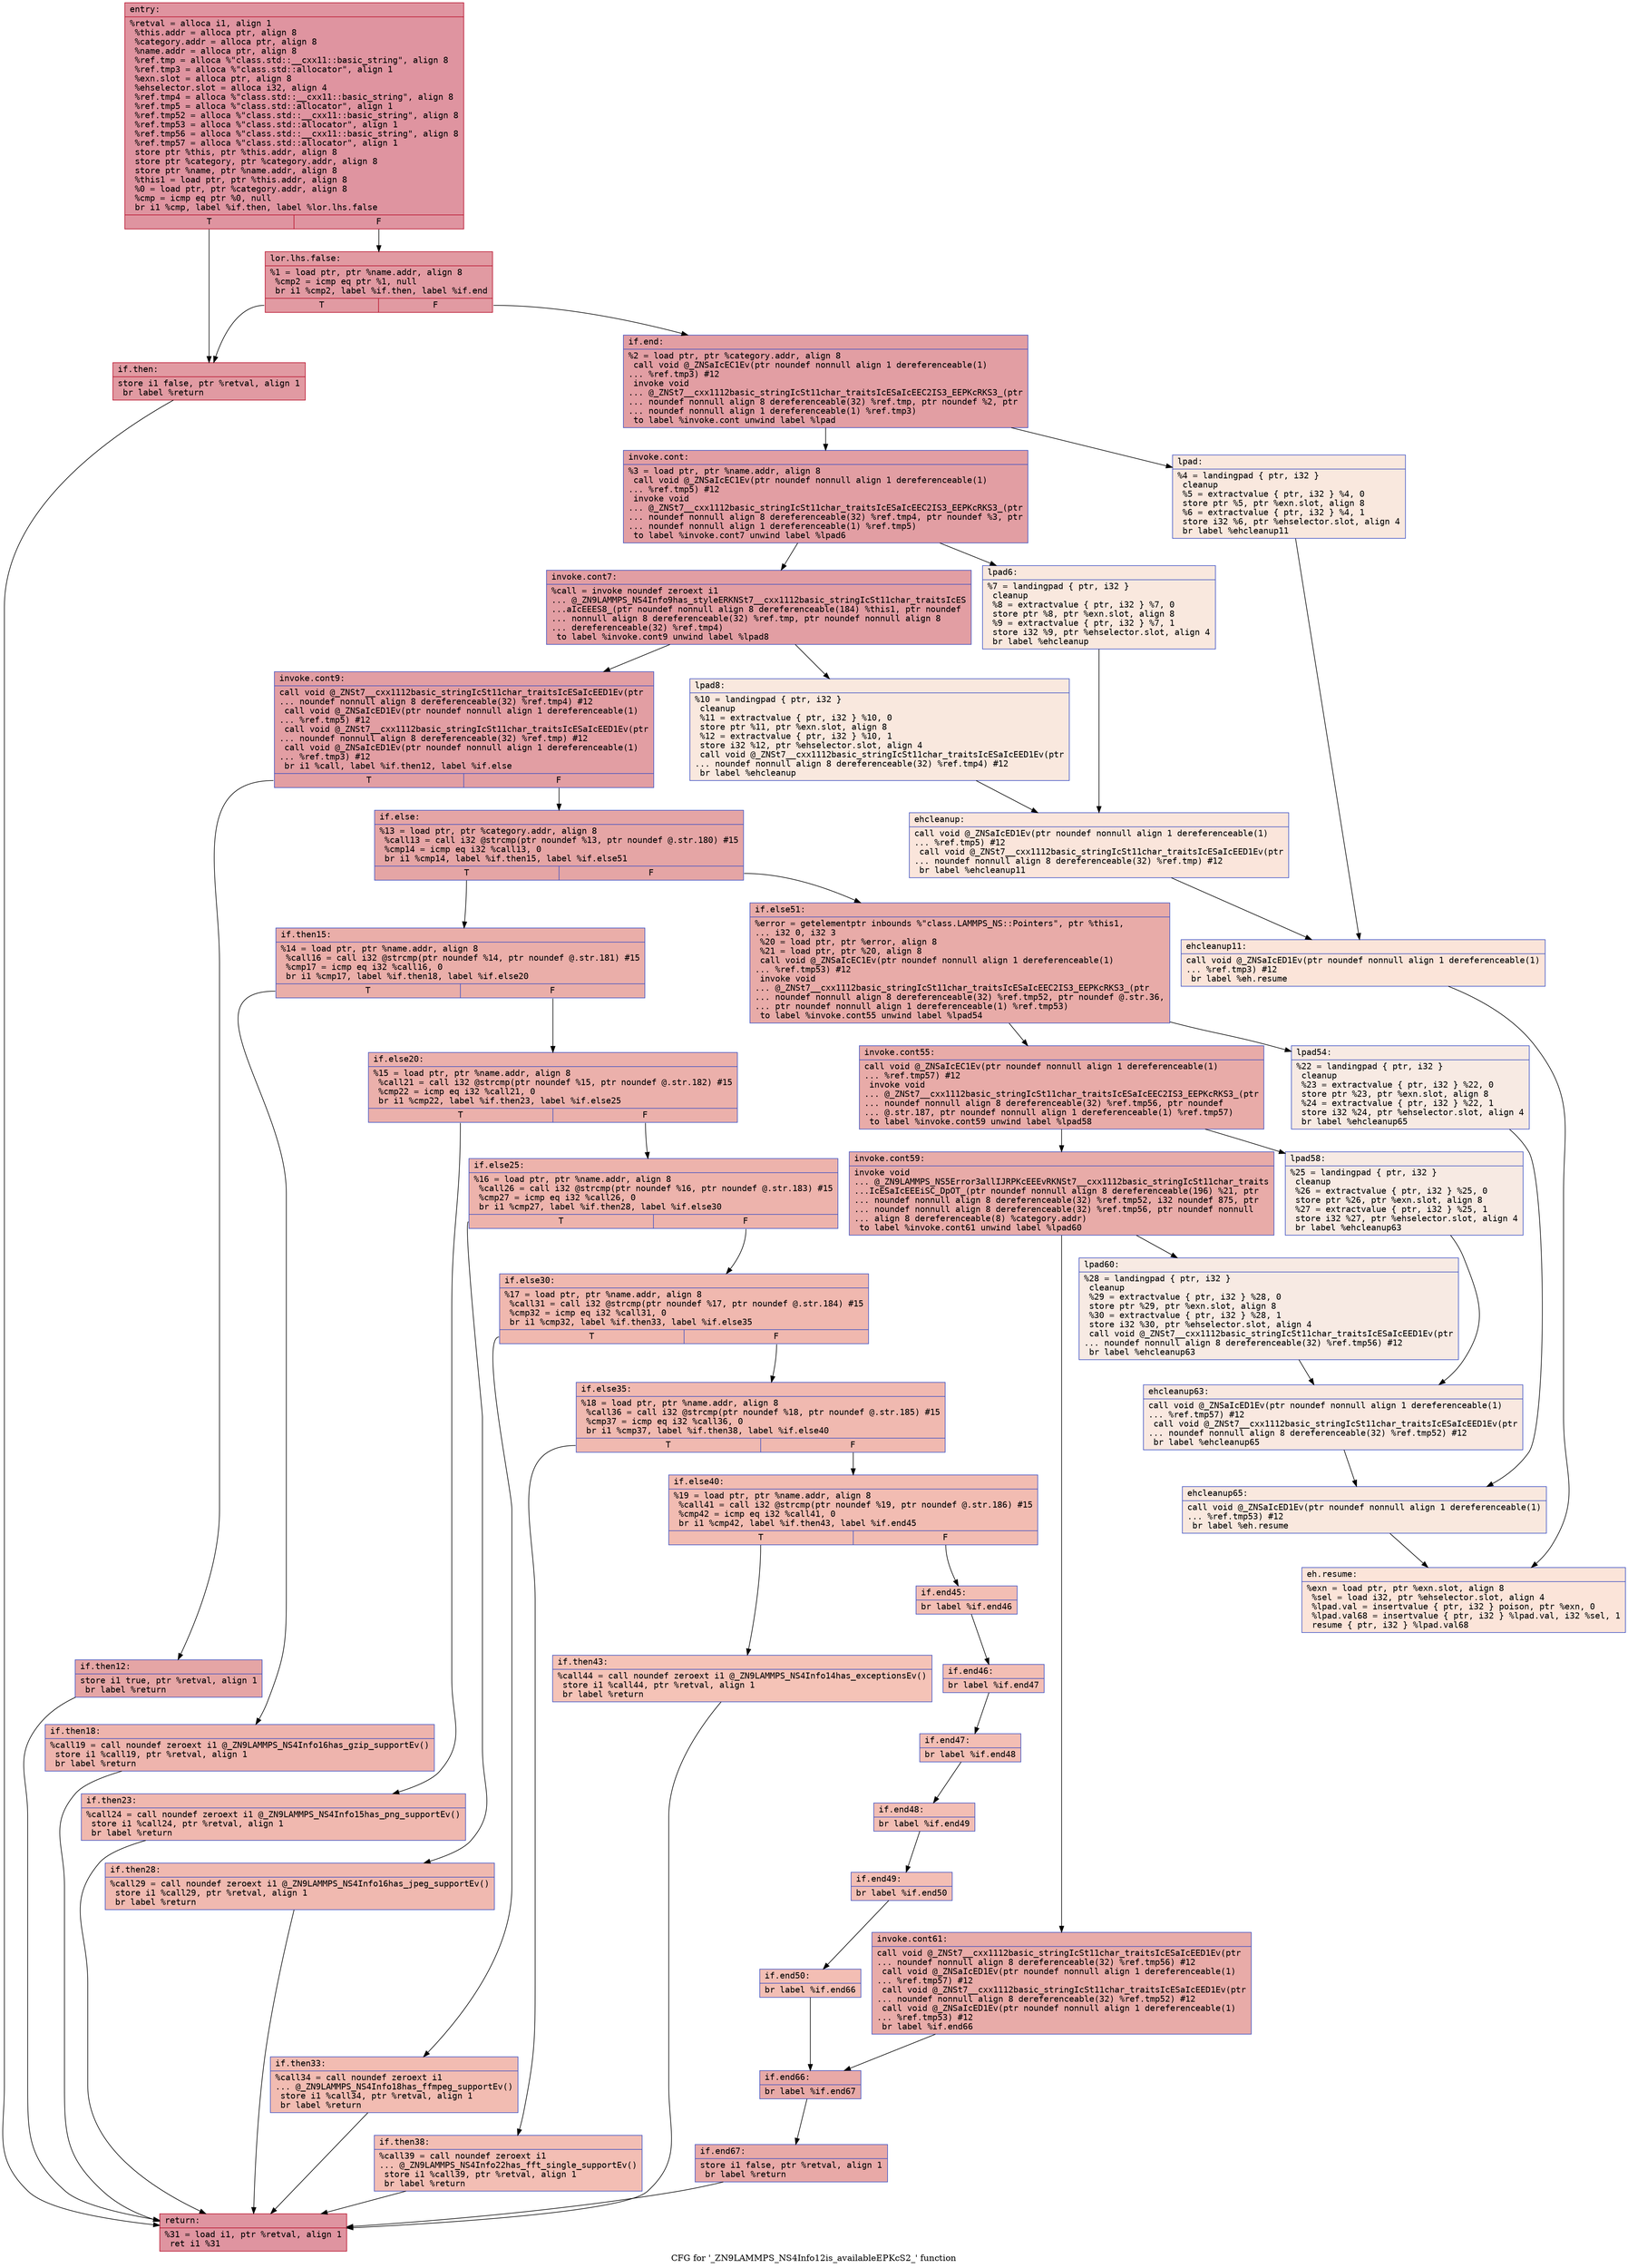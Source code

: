 digraph "CFG for '_ZN9LAMMPS_NS4Info12is_availableEPKcS2_' function" {
	label="CFG for '_ZN9LAMMPS_NS4Info12is_availableEPKcS2_' function";

	Node0x5628467866a0 [shape=record,color="#b70d28ff", style=filled, fillcolor="#b70d2870" fontname="Courier",label="{entry:\l|  %retval = alloca i1, align 1\l  %this.addr = alloca ptr, align 8\l  %category.addr = alloca ptr, align 8\l  %name.addr = alloca ptr, align 8\l  %ref.tmp = alloca %\"class.std::__cxx11::basic_string\", align 8\l  %ref.tmp3 = alloca %\"class.std::allocator\", align 1\l  %exn.slot = alloca ptr, align 8\l  %ehselector.slot = alloca i32, align 4\l  %ref.tmp4 = alloca %\"class.std::__cxx11::basic_string\", align 8\l  %ref.tmp5 = alloca %\"class.std::allocator\", align 1\l  %ref.tmp52 = alloca %\"class.std::__cxx11::basic_string\", align 8\l  %ref.tmp53 = alloca %\"class.std::allocator\", align 1\l  %ref.tmp56 = alloca %\"class.std::__cxx11::basic_string\", align 8\l  %ref.tmp57 = alloca %\"class.std::allocator\", align 1\l  store ptr %this, ptr %this.addr, align 8\l  store ptr %category, ptr %category.addr, align 8\l  store ptr %name, ptr %name.addr, align 8\l  %this1 = load ptr, ptr %this.addr, align 8\l  %0 = load ptr, ptr %category.addr, align 8\l  %cmp = icmp eq ptr %0, null\l  br i1 %cmp, label %if.then, label %lor.lhs.false\l|{<s0>T|<s1>F}}"];
	Node0x5628467866a0:s0 -> Node0x562846787560[tooltip="entry -> if.then\nProbability 37.50%" ];
	Node0x5628467866a0:s1 -> Node0x5628467875d0[tooltip="entry -> lor.lhs.false\nProbability 62.50%" ];
	Node0x5628467875d0 [shape=record,color="#b70d28ff", style=filled, fillcolor="#bb1b2c70" fontname="Courier",label="{lor.lhs.false:\l|  %1 = load ptr, ptr %name.addr, align 8\l  %cmp2 = icmp eq ptr %1, null\l  br i1 %cmp2, label %if.then, label %if.end\l|{<s0>T|<s1>F}}"];
	Node0x5628467875d0:s0 -> Node0x562846787560[tooltip="lor.lhs.false -> if.then\nProbability 37.50%" ];
	Node0x5628467875d0:s1 -> Node0x562846787830[tooltip="lor.lhs.false -> if.end\nProbability 62.50%" ];
	Node0x562846787560 [shape=record,color="#b70d28ff", style=filled, fillcolor="#bb1b2c70" fontname="Courier",label="{if.then:\l|  store i1 false, ptr %retval, align 1\l  br label %return\l}"];
	Node0x562846787560 -> Node0x5628467879f0[tooltip="if.then -> return\nProbability 100.00%" ];
	Node0x562846787830 [shape=record,color="#3d50c3ff", style=filled, fillcolor="#be242e70" fontname="Courier",label="{if.end:\l|  %2 = load ptr, ptr %category.addr, align 8\l  call void @_ZNSaIcEC1Ev(ptr noundef nonnull align 1 dereferenceable(1)\l... %ref.tmp3) #12\l  invoke void\l... @_ZNSt7__cxx1112basic_stringIcSt11char_traitsIcESaIcEEC2IS3_EEPKcRKS3_(ptr\l... noundef nonnull align 8 dereferenceable(32) %ref.tmp, ptr noundef %2, ptr\l... noundef nonnull align 1 dereferenceable(1) %ref.tmp3)\l          to label %invoke.cont unwind label %lpad\l}"];
	Node0x562846787830 -> Node0x562846787e70[tooltip="if.end -> invoke.cont\nProbability 100.00%" ];
	Node0x562846787830 -> Node0x562846787ef0[tooltip="if.end -> lpad\nProbability 0.00%" ];
	Node0x562846787e70 [shape=record,color="#3d50c3ff", style=filled, fillcolor="#be242e70" fontname="Courier",label="{invoke.cont:\l|  %3 = load ptr, ptr %name.addr, align 8\l  call void @_ZNSaIcEC1Ev(ptr noundef nonnull align 1 dereferenceable(1)\l... %ref.tmp5) #12\l  invoke void\l... @_ZNSt7__cxx1112basic_stringIcSt11char_traitsIcESaIcEEC2IS3_EEPKcRKS3_(ptr\l... noundef nonnull align 8 dereferenceable(32) %ref.tmp4, ptr noundef %3, ptr\l... noundef nonnull align 1 dereferenceable(1) %ref.tmp5)\l          to label %invoke.cont7 unwind label %lpad6\l}"];
	Node0x562846787e70 -> Node0x562846788270[tooltip="invoke.cont -> invoke.cont7\nProbability 100.00%" ];
	Node0x562846787e70 -> Node0x5628467882c0[tooltip="invoke.cont -> lpad6\nProbability 0.00%" ];
	Node0x562846788270 [shape=record,color="#3d50c3ff", style=filled, fillcolor="#be242e70" fontname="Courier",label="{invoke.cont7:\l|  %call = invoke noundef zeroext i1\l... @_ZN9LAMMPS_NS4Info9has_styleERKNSt7__cxx1112basic_stringIcSt11char_traitsIcES\l...aIcEEES8_(ptr noundef nonnull align 8 dereferenceable(184) %this1, ptr noundef\l... nonnull align 8 dereferenceable(32) %ref.tmp, ptr noundef nonnull align 8\l... dereferenceable(32) %ref.tmp4)\l          to label %invoke.cont9 unwind label %lpad8\l}"];
	Node0x562846788270 -> Node0x562846788220[tooltip="invoke.cont7 -> invoke.cont9\nProbability 100.00%" ];
	Node0x562846788270 -> Node0x5628467884f0[tooltip="invoke.cont7 -> lpad8\nProbability 0.00%" ];
	Node0x562846788220 [shape=record,color="#3d50c3ff", style=filled, fillcolor="#be242e70" fontname="Courier",label="{invoke.cont9:\l|  call void @_ZNSt7__cxx1112basic_stringIcSt11char_traitsIcESaIcEED1Ev(ptr\l... noundef nonnull align 8 dereferenceable(32) %ref.tmp4) #12\l  call void @_ZNSaIcED1Ev(ptr noundef nonnull align 1 dereferenceable(1)\l... %ref.tmp5) #12\l  call void @_ZNSt7__cxx1112basic_stringIcSt11char_traitsIcESaIcEED1Ev(ptr\l... noundef nonnull align 8 dereferenceable(32) %ref.tmp) #12\l  call void @_ZNSaIcED1Ev(ptr noundef nonnull align 1 dereferenceable(1)\l... %ref.tmp3) #12\l  br i1 %call, label %if.then12, label %if.else\l|{<s0>T|<s1>F}}"];
	Node0x562846788220:s0 -> Node0x562846788c20[tooltip="invoke.cont9 -> if.then12\nProbability 50.00%" ];
	Node0x562846788220:s1 -> Node0x562846788c70[tooltip="invoke.cont9 -> if.else\nProbability 50.00%" ];
	Node0x562846788c20 [shape=record,color="#3d50c3ff", style=filled, fillcolor="#c5333470" fontname="Courier",label="{if.then12:\l|  store i1 true, ptr %retval, align 1\l  br label %return\l}"];
	Node0x562846788c20 -> Node0x5628467879f0[tooltip="if.then12 -> return\nProbability 100.00%" ];
	Node0x562846787ef0 [shape=record,color="#3d50c3ff", style=filled, fillcolor="#f2cab570" fontname="Courier",label="{lpad:\l|  %4 = landingpad \{ ptr, i32 \}\l          cleanup\l  %5 = extractvalue \{ ptr, i32 \} %4, 0\l  store ptr %5, ptr %exn.slot, align 8\l  %6 = extractvalue \{ ptr, i32 \} %4, 1\l  store i32 %6, ptr %ehselector.slot, align 4\l  br label %ehcleanup11\l}"];
	Node0x562846787ef0 -> Node0x562846789130[tooltip="lpad -> ehcleanup11\nProbability 100.00%" ];
	Node0x5628467882c0 [shape=record,color="#3d50c3ff", style=filled, fillcolor="#f2cab570" fontname="Courier",label="{lpad6:\l|  %7 = landingpad \{ ptr, i32 \}\l          cleanup\l  %8 = extractvalue \{ ptr, i32 \} %7, 0\l  store ptr %8, ptr %exn.slot, align 8\l  %9 = extractvalue \{ ptr, i32 \} %7, 1\l  store i32 %9, ptr %ehselector.slot, align 4\l  br label %ehcleanup\l}"];
	Node0x5628467882c0 -> Node0x5628467894a0[tooltip="lpad6 -> ehcleanup\nProbability 100.00%" ];
	Node0x5628467884f0 [shape=record,color="#3d50c3ff", style=filled, fillcolor="#f2cab570" fontname="Courier",label="{lpad8:\l|  %10 = landingpad \{ ptr, i32 \}\l          cleanup\l  %11 = extractvalue \{ ptr, i32 \} %10, 0\l  store ptr %11, ptr %exn.slot, align 8\l  %12 = extractvalue \{ ptr, i32 \} %10, 1\l  store i32 %12, ptr %ehselector.slot, align 4\l  call void @_ZNSt7__cxx1112basic_stringIcSt11char_traitsIcESaIcEED1Ev(ptr\l... noundef nonnull align 8 dereferenceable(32) %ref.tmp4) #12\l  br label %ehcleanup\l}"];
	Node0x5628467884f0 -> Node0x5628467894a0[tooltip="lpad8 -> ehcleanup\nProbability 100.00%" ];
	Node0x5628467894a0 [shape=record,color="#3d50c3ff", style=filled, fillcolor="#f4c5ad70" fontname="Courier",label="{ehcleanup:\l|  call void @_ZNSaIcED1Ev(ptr noundef nonnull align 1 dereferenceable(1)\l... %ref.tmp5) #12\l  call void @_ZNSt7__cxx1112basic_stringIcSt11char_traitsIcESaIcEED1Ev(ptr\l... noundef nonnull align 8 dereferenceable(32) %ref.tmp) #12\l  br label %ehcleanup11\l}"];
	Node0x5628467894a0 -> Node0x562846789130[tooltip="ehcleanup -> ehcleanup11\nProbability 100.00%" ];
	Node0x562846789130 [shape=record,color="#3d50c3ff", style=filled, fillcolor="#f5c1a970" fontname="Courier",label="{ehcleanup11:\l|  call void @_ZNSaIcED1Ev(ptr noundef nonnull align 1 dereferenceable(1)\l... %ref.tmp3) #12\l  br label %eh.resume\l}"];
	Node0x562846789130 -> Node0x562846789db0[tooltip="ehcleanup11 -> eh.resume\nProbability 100.00%" ];
	Node0x562846788c70 [shape=record,color="#3d50c3ff", style=filled, fillcolor="#c5333470" fontname="Courier",label="{if.else:\l|  %13 = load ptr, ptr %category.addr, align 8\l  %call13 = call i32 @strcmp(ptr noundef %13, ptr noundef @.str.180) #15\l  %cmp14 = icmp eq i32 %call13, 0\l  br i1 %cmp14, label %if.then15, label %if.else51\l|{<s0>T|<s1>F}}"];
	Node0x562846788c70:s0 -> Node0x56284678a0d0[tooltip="if.else -> if.then15\nProbability 37.50%" ];
	Node0x562846788c70:s1 -> Node0x56284678a150[tooltip="if.else -> if.else51\nProbability 62.50%" ];
	Node0x56284678a0d0 [shape=record,color="#3d50c3ff", style=filled, fillcolor="#d0473d70" fontname="Courier",label="{if.then15:\l|  %14 = load ptr, ptr %name.addr, align 8\l  %call16 = call i32 @strcmp(ptr noundef %14, ptr noundef @.str.181) #15\l  %cmp17 = icmp eq i32 %call16, 0\l  br i1 %cmp17, label %if.then18, label %if.else20\l|{<s0>T|<s1>F}}"];
	Node0x56284678a0d0:s0 -> Node0x56284678a500[tooltip="if.then15 -> if.then18\nProbability 37.50%" ];
	Node0x56284678a0d0:s1 -> Node0x56284678a580[tooltip="if.then15 -> if.else20\nProbability 62.50%" ];
	Node0x56284678a500 [shape=record,color="#3d50c3ff", style=filled, fillcolor="#d8564670" fontname="Courier",label="{if.then18:\l|  %call19 = call noundef zeroext i1 @_ZN9LAMMPS_NS4Info16has_gzip_supportEv()\l  store i1 %call19, ptr %retval, align 1\l  br label %return\l}"];
	Node0x56284678a500 -> Node0x5628467879f0[tooltip="if.then18 -> return\nProbability 100.00%" ];
	Node0x56284678a580 [shape=record,color="#3d50c3ff", style=filled, fillcolor="#d24b4070" fontname="Courier",label="{if.else20:\l|  %15 = load ptr, ptr %name.addr, align 8\l  %call21 = call i32 @strcmp(ptr noundef %15, ptr noundef @.str.182) #15\l  %cmp22 = icmp eq i32 %call21, 0\l  br i1 %cmp22, label %if.then23, label %if.else25\l|{<s0>T|<s1>F}}"];
	Node0x56284678a580:s0 -> Node0x56284678abf0[tooltip="if.else20 -> if.then23\nProbability 37.50%" ];
	Node0x56284678a580:s1 -> Node0x562846787a60[tooltip="if.else20 -> if.else25\nProbability 62.50%" ];
	Node0x56284678abf0 [shape=record,color="#3d50c3ff", style=filled, fillcolor="#dc5d4a70" fontname="Courier",label="{if.then23:\l|  %call24 = call noundef zeroext i1 @_ZN9LAMMPS_NS4Info15has_png_supportEv()\l  store i1 %call24, ptr %retval, align 1\l  br label %return\l}"];
	Node0x56284678abf0 -> Node0x5628467879f0[tooltip="if.then23 -> return\nProbability 100.00%" ];
	Node0x562846787a60 [shape=record,color="#3d50c3ff", style=filled, fillcolor="#d6524470" fontname="Courier",label="{if.else25:\l|  %16 = load ptr, ptr %name.addr, align 8\l  %call26 = call i32 @strcmp(ptr noundef %16, ptr noundef @.str.183) #15\l  %cmp27 = icmp eq i32 %call26, 0\l  br i1 %cmp27, label %if.then28, label %if.else30\l|{<s0>T|<s1>F}}"];
	Node0x562846787a60:s0 -> Node0x56284678b550[tooltip="if.else25 -> if.then28\nProbability 37.50%" ];
	Node0x562846787a60:s1 -> Node0x56284678b5a0[tooltip="if.else25 -> if.else30\nProbability 62.50%" ];
	Node0x56284678b550 [shape=record,color="#3d50c3ff", style=filled, fillcolor="#de614d70" fontname="Courier",label="{if.then28:\l|  %call29 = call noundef zeroext i1 @_ZN9LAMMPS_NS4Info16has_jpeg_supportEv()\l  store i1 %call29, ptr %retval, align 1\l  br label %return\l}"];
	Node0x56284678b550 -> Node0x5628467879f0[tooltip="if.then28 -> return\nProbability 100.00%" ];
	Node0x56284678b5a0 [shape=record,color="#3d50c3ff", style=filled, fillcolor="#dc5d4a70" fontname="Courier",label="{if.else30:\l|  %17 = load ptr, ptr %name.addr, align 8\l  %call31 = call i32 @strcmp(ptr noundef %17, ptr noundef @.str.184) #15\l  %cmp32 = icmp eq i32 %call31, 0\l  br i1 %cmp32, label %if.then33, label %if.else35\l|{<s0>T|<s1>F}}"];
	Node0x56284678b5a0:s0 -> Node0x56284678bb50[tooltip="if.else30 -> if.then33\nProbability 37.50%" ];
	Node0x56284678b5a0:s1 -> Node0x56284678bba0[tooltip="if.else30 -> if.else35\nProbability 62.50%" ];
	Node0x56284678bb50 [shape=record,color="#3d50c3ff", style=filled, fillcolor="#e1675170" fontname="Courier",label="{if.then33:\l|  %call34 = call noundef zeroext i1\l... @_ZN9LAMMPS_NS4Info18has_ffmpeg_supportEv()\l  store i1 %call34, ptr %retval, align 1\l  br label %return\l}"];
	Node0x56284678bb50 -> Node0x5628467879f0[tooltip="if.then33 -> return\nProbability 100.00%" ];
	Node0x56284678bba0 [shape=record,color="#3d50c3ff", style=filled, fillcolor="#de614d70" fontname="Courier",label="{if.else35:\l|  %18 = load ptr, ptr %name.addr, align 8\l  %call36 = call i32 @strcmp(ptr noundef %18, ptr noundef @.str.185) #15\l  %cmp37 = icmp eq i32 %call36, 0\l  br i1 %cmp37, label %if.then38, label %if.else40\l|{<s0>T|<s1>F}}"];
	Node0x56284678bba0:s0 -> Node0x56284678c1a0[tooltip="if.else35 -> if.then38\nProbability 37.50%" ];
	Node0x56284678bba0:s1 -> Node0x56284678c220[tooltip="if.else35 -> if.else40\nProbability 62.50%" ];
	Node0x56284678c1a0 [shape=record,color="#3d50c3ff", style=filled, fillcolor="#e36c5570" fontname="Courier",label="{if.then38:\l|  %call39 = call noundef zeroext i1\l... @_ZN9LAMMPS_NS4Info22has_fft_single_supportEv()\l  store i1 %call39, ptr %retval, align 1\l  br label %return\l}"];
	Node0x56284678c1a0 -> Node0x5628467879f0[tooltip="if.then38 -> return\nProbability 100.00%" ];
	Node0x56284678c220 [shape=record,color="#3d50c3ff", style=filled, fillcolor="#e1675170" fontname="Courier",label="{if.else40:\l|  %19 = load ptr, ptr %name.addr, align 8\l  %call41 = call i32 @strcmp(ptr noundef %19, ptr noundef @.str.186) #15\l  %cmp42 = icmp eq i32 %call41, 0\l  br i1 %cmp42, label %if.then43, label %if.end45\l|{<s0>T|<s1>F}}"];
	Node0x56284678c220:s0 -> Node0x56284678c7d0[tooltip="if.else40 -> if.then43\nProbability 37.50%" ];
	Node0x56284678c220:s1 -> Node0x56284678c850[tooltip="if.else40 -> if.end45\nProbability 62.50%" ];
	Node0x56284678c7d0 [shape=record,color="#3d50c3ff", style=filled, fillcolor="#e8765c70" fontname="Courier",label="{if.then43:\l|  %call44 = call noundef zeroext i1 @_ZN9LAMMPS_NS4Info14has_exceptionsEv()\l  store i1 %call44, ptr %retval, align 1\l  br label %return\l}"];
	Node0x56284678c7d0 -> Node0x5628467879f0[tooltip="if.then43 -> return\nProbability 100.00%" ];
	Node0x56284678c850 [shape=record,color="#3d50c3ff", style=filled, fillcolor="#e36c5570" fontname="Courier",label="{if.end45:\l|  br label %if.end46\l}"];
	Node0x56284678c850 -> Node0x56284678cbe0[tooltip="if.end45 -> if.end46\nProbability 100.00%" ];
	Node0x56284678cbe0 [shape=record,color="#3d50c3ff", style=filled, fillcolor="#e36c5570" fontname="Courier",label="{if.end46:\l|  br label %if.end47\l}"];
	Node0x56284678cbe0 -> Node0x56284678cca0[tooltip="if.end46 -> if.end47\nProbability 100.00%" ];
	Node0x56284678cca0 [shape=record,color="#3d50c3ff", style=filled, fillcolor="#e36c5570" fontname="Courier",label="{if.end47:\l|  br label %if.end48\l}"];
	Node0x56284678cca0 -> Node0x56284678cd60[tooltip="if.end47 -> if.end48\nProbability 100.00%" ];
	Node0x56284678cd60 [shape=record,color="#3d50c3ff", style=filled, fillcolor="#e36c5570" fontname="Courier",label="{if.end48:\l|  br label %if.end49\l}"];
	Node0x56284678cd60 -> Node0x56284678ce50[tooltip="if.end48 -> if.end49\nProbability 100.00%" ];
	Node0x56284678ce50 [shape=record,color="#3d50c3ff", style=filled, fillcolor="#e36c5570" fontname="Courier",label="{if.end49:\l|  br label %if.end50\l}"];
	Node0x56284678ce50 -> Node0x56284678cf40[tooltip="if.end49 -> if.end50\nProbability 100.00%" ];
	Node0x56284678cf40 [shape=record,color="#3d50c3ff", style=filled, fillcolor="#e36c5570" fontname="Courier",label="{if.end50:\l|  br label %if.end66\l}"];
	Node0x56284678cf40 -> Node0x56284678d030[tooltip="if.end50 -> if.end66\nProbability 100.00%" ];
	Node0x56284678a150 [shape=record,color="#3d50c3ff", style=filled, fillcolor="#cc403a70" fontname="Courier",label="{if.else51:\l|  %error = getelementptr inbounds %\"class.LAMMPS_NS::Pointers\", ptr %this1,\l... i32 0, i32 3\l  %20 = load ptr, ptr %error, align 8\l  %21 = load ptr, ptr %20, align 8\l  call void @_ZNSaIcEC1Ev(ptr noundef nonnull align 1 dereferenceable(1)\l... %ref.tmp53) #12\l  invoke void\l... @_ZNSt7__cxx1112basic_stringIcSt11char_traitsIcESaIcEEC2IS3_EEPKcRKS3_(ptr\l... noundef nonnull align 8 dereferenceable(32) %ref.tmp52, ptr noundef @.str.36,\l... ptr noundef nonnull align 1 dereferenceable(1) %ref.tmp53)\l          to label %invoke.cont55 unwind label %lpad54\l}"];
	Node0x56284678a150 -> Node0x56284678d480[tooltip="if.else51 -> invoke.cont55\nProbability 100.00%" ];
	Node0x56284678a150 -> Node0x56284678d500[tooltip="if.else51 -> lpad54\nProbability 0.00%" ];
	Node0x56284678d480 [shape=record,color="#3d50c3ff", style=filled, fillcolor="#cc403a70" fontname="Courier",label="{invoke.cont55:\l|  call void @_ZNSaIcEC1Ev(ptr noundef nonnull align 1 dereferenceable(1)\l... %ref.tmp57) #12\l  invoke void\l... @_ZNSt7__cxx1112basic_stringIcSt11char_traitsIcESaIcEEC2IS3_EEPKcRKS3_(ptr\l... noundef nonnull align 8 dereferenceable(32) %ref.tmp56, ptr noundef\l... @.str.187, ptr noundef nonnull align 1 dereferenceable(1) %ref.tmp57)\l          to label %invoke.cont59 unwind label %lpad58\l}"];
	Node0x56284678d480 -> Node0x56284678d820[tooltip="invoke.cont55 -> invoke.cont59\nProbability 100.00%" ];
	Node0x56284678d480 -> Node0x56284678d870[tooltip="invoke.cont55 -> lpad58\nProbability 0.00%" ];
	Node0x56284678d820 [shape=record,color="#3d50c3ff", style=filled, fillcolor="#cc403a70" fontname="Courier",label="{invoke.cont59:\l|  invoke void\l... @_ZN9LAMMPS_NS5Error3allIJRPKcEEEvRKNSt7__cxx1112basic_stringIcSt11char_traits\l...IcESaIcEEEiSC_DpOT_(ptr noundef nonnull align 8 dereferenceable(196) %21, ptr\l... noundef nonnull align 8 dereferenceable(32) %ref.tmp52, i32 noundef 875, ptr\l... noundef nonnull align 8 dereferenceable(32) %ref.tmp56, ptr noundef nonnull\l... align 8 dereferenceable(8) %category.addr)\l          to label %invoke.cont61 unwind label %lpad60\l}"];
	Node0x56284678d820 -> Node0x56284678d7d0[tooltip="invoke.cont59 -> invoke.cont61\nProbability 100.00%" ];
	Node0x56284678d820 -> Node0x56284678dba0[tooltip="invoke.cont59 -> lpad60\nProbability 0.00%" ];
	Node0x56284678d7d0 [shape=record,color="#3d50c3ff", style=filled, fillcolor="#cc403a70" fontname="Courier",label="{invoke.cont61:\l|  call void @_ZNSt7__cxx1112basic_stringIcSt11char_traitsIcESaIcEED1Ev(ptr\l... noundef nonnull align 8 dereferenceable(32) %ref.tmp56) #12\l  call void @_ZNSaIcED1Ev(ptr noundef nonnull align 1 dereferenceable(1)\l... %ref.tmp57) #12\l  call void @_ZNSt7__cxx1112basic_stringIcSt11char_traitsIcESaIcEED1Ev(ptr\l... noundef nonnull align 8 dereferenceable(32) %ref.tmp52) #12\l  call void @_ZNSaIcED1Ev(ptr noundef nonnull align 1 dereferenceable(1)\l... %ref.tmp53) #12\l  br label %if.end66\l}"];
	Node0x56284678d7d0 -> Node0x56284678d030[tooltip="invoke.cont61 -> if.end66\nProbability 100.00%" ];
	Node0x56284678d500 [shape=record,color="#3d50c3ff", style=filled, fillcolor="#eed0c070" fontname="Courier",label="{lpad54:\l|  %22 = landingpad \{ ptr, i32 \}\l          cleanup\l  %23 = extractvalue \{ ptr, i32 \} %22, 0\l  store ptr %23, ptr %exn.slot, align 8\l  %24 = extractvalue \{ ptr, i32 \} %22, 1\l  store i32 %24, ptr %ehselector.slot, align 4\l  br label %ehcleanup65\l}"];
	Node0x56284678d500 -> Node0x56284678e540[tooltip="lpad54 -> ehcleanup65\nProbability 100.00%" ];
	Node0x56284678d870 [shape=record,color="#3d50c3ff", style=filled, fillcolor="#eed0c070" fontname="Courier",label="{lpad58:\l|  %25 = landingpad \{ ptr, i32 \}\l          cleanup\l  %26 = extractvalue \{ ptr, i32 \} %25, 0\l  store ptr %26, ptr %exn.slot, align 8\l  %27 = extractvalue \{ ptr, i32 \} %25, 1\l  store i32 %27, ptr %ehselector.slot, align 4\l  br label %ehcleanup63\l}"];
	Node0x56284678d870 -> Node0x56284678e840[tooltip="lpad58 -> ehcleanup63\nProbability 100.00%" ];
	Node0x56284678dba0 [shape=record,color="#3d50c3ff", style=filled, fillcolor="#eed0c070" fontname="Courier",label="{lpad60:\l|  %28 = landingpad \{ ptr, i32 \}\l          cleanup\l  %29 = extractvalue \{ ptr, i32 \} %28, 0\l  store ptr %29, ptr %exn.slot, align 8\l  %30 = extractvalue \{ ptr, i32 \} %28, 1\l  store i32 %30, ptr %ehselector.slot, align 4\l  call void @_ZNSt7__cxx1112basic_stringIcSt11char_traitsIcESaIcEED1Ev(ptr\l... noundef nonnull align 8 dereferenceable(32) %ref.tmp56) #12\l  br label %ehcleanup63\l}"];
	Node0x56284678dba0 -> Node0x56284678e840[tooltip="lpad60 -> ehcleanup63\nProbability 100.00%" ];
	Node0x56284678e840 [shape=record,color="#3d50c3ff", style=filled, fillcolor="#f1ccb870" fontname="Courier",label="{ehcleanup63:\l|  call void @_ZNSaIcED1Ev(ptr noundef nonnull align 1 dereferenceable(1)\l... %ref.tmp57) #12\l  call void @_ZNSt7__cxx1112basic_stringIcSt11char_traitsIcESaIcEED1Ev(ptr\l... noundef nonnull align 8 dereferenceable(32) %ref.tmp52) #12\l  br label %ehcleanup65\l}"];
	Node0x56284678e840 -> Node0x56284678e540[tooltip="ehcleanup63 -> ehcleanup65\nProbability 100.00%" ];
	Node0x56284678e540 [shape=record,color="#3d50c3ff", style=filled, fillcolor="#f2cab570" fontname="Courier",label="{ehcleanup65:\l|  call void @_ZNSaIcED1Ev(ptr noundef nonnull align 1 dereferenceable(1)\l... %ref.tmp53) #12\l  br label %eh.resume\l}"];
	Node0x56284678e540 -> Node0x562846789db0[tooltip="ehcleanup65 -> eh.resume\nProbability 100.00%" ];
	Node0x56284678d030 [shape=record,color="#3d50c3ff", style=filled, fillcolor="#ca3b3770" fontname="Courier",label="{if.end66:\l|  br label %if.end67\l}"];
	Node0x56284678d030 -> Node0x56284678f1c0[tooltip="if.end66 -> if.end67\nProbability 100.00%" ];
	Node0x56284678f1c0 [shape=record,color="#3d50c3ff", style=filled, fillcolor="#ca3b3770" fontname="Courier",label="{if.end67:\l|  store i1 false, ptr %retval, align 1\l  br label %return\l}"];
	Node0x56284678f1c0 -> Node0x5628467879f0[tooltip="if.end67 -> return\nProbability 100.00%" ];
	Node0x5628467879f0 [shape=record,color="#b70d28ff", style=filled, fillcolor="#b70d2870" fontname="Courier",label="{return:\l|  %31 = load i1, ptr %retval, align 1\l  ret i1 %31\l}"];
	Node0x562846789db0 [shape=record,color="#3d50c3ff", style=filled, fillcolor="#f5c1a970" fontname="Courier",label="{eh.resume:\l|  %exn = load ptr, ptr %exn.slot, align 8\l  %sel = load i32, ptr %ehselector.slot, align 4\l  %lpad.val = insertvalue \{ ptr, i32 \} poison, ptr %exn, 0\l  %lpad.val68 = insertvalue \{ ptr, i32 \} %lpad.val, i32 %sel, 1\l  resume \{ ptr, i32 \} %lpad.val68\l}"];
}

